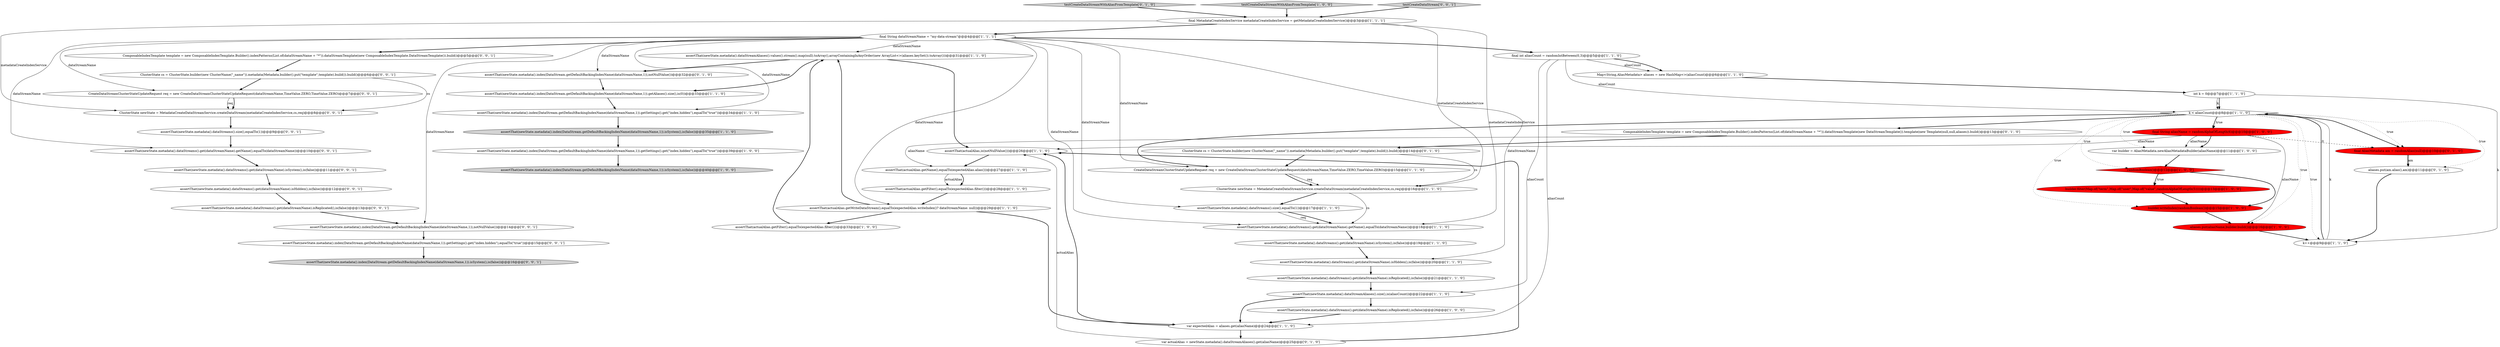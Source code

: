 digraph {
21 [style = filled, label = "assertThat(newState.metadata().index(DataStream.getDefaultBackingIndexName(dataStreamName,1)).isSystem(),is(false))@@@35@@@['1', '1', '0']", fillcolor = lightgray, shape = ellipse image = "AAA0AAABBB1BBB"];
11 [style = filled, label = "assertThat(newState.metadata().index(DataStream.getDefaultBackingIndexName(dataStreamName,1)).getSettings().get(\"index.hidden\"),equalTo(\"true\"))@@@34@@@['1', '1', '0']", fillcolor = white, shape = ellipse image = "AAA0AAABBB1BBB"];
24 [style = filled, label = "assertThat(newState.metadata().dataStreams().get(dataStreamName).isReplicated(),is(false))@@@26@@@['1', '0', '0']", fillcolor = white, shape = ellipse image = "AAA0AAABBB1BBB"];
53 [style = filled, label = "assertThat(newState.metadata().dataStreams().size(),equalTo(1))@@@9@@@['0', '0', '1']", fillcolor = white, shape = ellipse image = "AAA0AAABBB3BBB"];
8 [style = filled, label = "assertThat(newState.metadata().dataStreamAliases().values().stream().map(null).toArray(),arrayContainingInAnyOrder(new ArrayList<>(aliases.keySet()).toArray()))@@@31@@@['1', '1', '0']", fillcolor = white, shape = ellipse image = "AAA0AAABBB1BBB"];
44 [style = filled, label = "assertThat(newState.metadata().dataStreams().get(dataStreamName).isSystem(),is(false))@@@11@@@['0', '0', '1']", fillcolor = white, shape = ellipse image = "AAA0AAABBB3BBB"];
25 [style = filled, label = "assertThat(actualAlias.getName(),equalTo(expectedAlias.alias()))@@@27@@@['1', '1', '0']", fillcolor = white, shape = ellipse image = "AAA0AAABBB1BBB"];
31 [style = filled, label = "ClusterState newState = MetadataCreateDataStreamService.createDataStream(metadataCreateIndexService,cs,req)@@@16@@@['1', '1', '0']", fillcolor = white, shape = ellipse image = "AAA0AAABBB1BBB"];
12 [style = filled, label = "k < aliasCount@@@8@@@['1', '1', '0']", fillcolor = white, shape = diamond image = "AAA0AAABBB1BBB"];
50 [style = filled, label = "assertThat(newState.metadata().dataStreams().get(dataStreamName).isHidden(),is(false))@@@12@@@['0', '0', '1']", fillcolor = white, shape = ellipse image = "AAA0AAABBB3BBB"];
1 [style = filled, label = "k++@@@9@@@['1', '1', '0']", fillcolor = white, shape = ellipse image = "AAA0AAABBB1BBB"];
35 [style = filled, label = "final AliasMetadata am = randomAlias(null)@@@10@@@['0', '1', '0']", fillcolor = red, shape = ellipse image = "AAA1AAABBB2BBB"];
0 [style = filled, label = "assertThat(newState.metadata().dataStreams().get(dataStreamName).isHidden(),is(false))@@@20@@@['1', '1', '0']", fillcolor = white, shape = ellipse image = "AAA0AAABBB1BBB"];
29 [style = filled, label = "final String aliasName = randomAlphaOfLength(6)@@@10@@@['1', '0', '0']", fillcolor = red, shape = ellipse image = "AAA1AAABBB1BBB"];
47 [style = filled, label = "ClusterState cs = ClusterState.builder(new ClusterName(\"_name\")).metadata(Metadata.builder().put(\"template\",template).build()).build()@@@6@@@['0', '0', '1']", fillcolor = white, shape = ellipse image = "AAA0AAABBB3BBB"];
10 [style = filled, label = "var builder = AliasMetadata.newAliasMetadataBuilder(aliasName)@@@11@@@['1', '0', '0']", fillcolor = white, shape = ellipse image = "AAA0AAABBB1BBB"];
17 [style = filled, label = "randomBoolean()@@@12@@@['1', '0', '0']", fillcolor = red, shape = diamond image = "AAA1AAABBB1BBB"];
36 [style = filled, label = "testCreateDataStreamWithAliasFromTemplate['0', '1', '0']", fillcolor = lightgray, shape = diamond image = "AAA0AAABBB2BBB"];
19 [style = filled, label = "assertThat(newState.metadata().dataStreamAliases().size(),is(aliasCount))@@@22@@@['1', '1', '0']", fillcolor = white, shape = ellipse image = "AAA0AAABBB1BBB"];
20 [style = filled, label = "assertThat(newState.metadata().dataStreams().get(dataStreamName).isReplicated(),is(false))@@@21@@@['1', '1', '0']", fillcolor = white, shape = ellipse image = "AAA0AAABBB1BBB"];
48 [style = filled, label = "assertThat(newState.metadata().index(DataStream.getDefaultBackingIndexName(dataStreamName,1)).isSystem(),is(false))@@@16@@@['0', '0', '1']", fillcolor = lightgray, shape = ellipse image = "AAA0AAABBB3BBB"];
49 [style = filled, label = "assertThat(newState.metadata().index(DataStream.getDefaultBackingIndexName(dataStreamName,1)).getSettings().get(\"index.hidden\"),equalTo(\"true\"))@@@15@@@['0', '0', '1']", fillcolor = white, shape = ellipse image = "AAA0AAABBB3BBB"];
23 [style = filled, label = "final int aliasCount = randomIntBetween(0,3)@@@5@@@['1', '1', '0']", fillcolor = white, shape = ellipse image = "AAA0AAABBB1BBB"];
40 [style = filled, label = "var actualAlias = newState.metadata().dataStreamAliases().get(aliasName)@@@25@@@['0', '1', '0']", fillcolor = white, shape = ellipse image = "AAA0AAABBB2BBB"];
6 [style = filled, label = "final String dataStreamName = \"my-data-stream\"@@@4@@@['1', '1', '1']", fillcolor = white, shape = ellipse image = "AAA0AAABBB1BBB"];
37 [style = filled, label = "ComposableIndexTemplate template = new ComposableIndexTemplate.Builder().indexPatterns(List.of(dataStreamName + \"*\")).dataStreamTemplate(new DataStreamTemplate()).template(new Template(null,null,aliases)).build()@@@13@@@['0', '1', '0']", fillcolor = white, shape = ellipse image = "AAA0AAABBB2BBB"];
26 [style = filled, label = "Map<String,AliasMetadata> aliases = new HashMap<>(aliasCount)@@@6@@@['1', '1', '0']", fillcolor = white, shape = ellipse image = "AAA0AAABBB1BBB"];
30 [style = filled, label = "testCreateDataStreamWithAliasFromTemplate['1', '0', '0']", fillcolor = lightgray, shape = diamond image = "AAA0AAABBB1BBB"];
16 [style = filled, label = "assertThat(newState.metadata().dataStreams().size(),equalTo(1))@@@17@@@['1', '1', '0']", fillcolor = white, shape = ellipse image = "AAA0AAABBB1BBB"];
15 [style = filled, label = "var expectedAlias = aliases.get(aliasName)@@@24@@@['1', '1', '0']", fillcolor = white, shape = ellipse image = "AAA0AAABBB1BBB"];
5 [style = filled, label = "assertThat(newState.metadata().dataStreams().get(dataStreamName).isSystem(),is(false))@@@19@@@['1', '1', '0']", fillcolor = white, shape = ellipse image = "AAA0AAABBB1BBB"];
54 [style = filled, label = "testCreateDataStream['0', '0', '1']", fillcolor = lightgray, shape = diamond image = "AAA0AAABBB3BBB"];
4 [style = filled, label = "builder.writeIndex(randomBoolean())@@@15@@@['1', '0', '0']", fillcolor = red, shape = ellipse image = "AAA1AAABBB1BBB"];
39 [style = filled, label = "ClusterState cs = ClusterState.builder(new ClusterName(\"_name\")).metadata(Metadata.builder().put(\"template\",template).build()).build()@@@14@@@['0', '1', '0']", fillcolor = white, shape = ellipse image = "AAA0AAABBB2BBB"];
2 [style = filled, label = "assertThat(newState.metadata().index(DataStream.getDefaultBackingIndexName(dataStreamName,1)).getSettings().get(\"index.hidden\"),equalTo(\"true\"))@@@39@@@['1', '0', '0']", fillcolor = white, shape = ellipse image = "AAA0AAABBB1BBB"];
22 [style = filled, label = "assertThat(newState.metadata().index(DataStream.getDefaultBackingIndexName(dataStreamName,1)).isSystem(),is(false))@@@40@@@['1', '0', '0']", fillcolor = lightgray, shape = ellipse image = "AAA0AAABBB1BBB"];
43 [style = filled, label = "assertThat(newState.metadata().dataStreams().get(dataStreamName).isReplicated(),is(false))@@@13@@@['0', '0', '1']", fillcolor = white, shape = ellipse image = "AAA0AAABBB3BBB"];
14 [style = filled, label = "CreateDataStreamClusterStateUpdateRequest req = new CreateDataStreamClusterStateUpdateRequest(dataStreamName,TimeValue.ZERO,TimeValue.ZERO)@@@15@@@['1', '1', '0']", fillcolor = white, shape = ellipse image = "AAA0AAABBB1BBB"];
45 [style = filled, label = "ComposableIndexTemplate template = new ComposableIndexTemplate.Builder().indexPatterns(List.of(dataStreamName + \"*\")).dataStreamTemplate(new ComposableIndexTemplate.DataStreamTemplate()).build()@@@5@@@['0', '0', '1']", fillcolor = white, shape = ellipse image = "AAA0AAABBB3BBB"];
18 [style = filled, label = "assertThat(newState.metadata().index(DataStream.getDefaultBackingIndexName(dataStreamName,1)).getAliases().size(),is(0))@@@33@@@['1', '1', '0']", fillcolor = white, shape = ellipse image = "AAA0AAABBB1BBB"];
3 [style = filled, label = "int k = 0@@@7@@@['1', '1', '0']", fillcolor = white, shape = ellipse image = "AAA0AAABBB1BBB"];
42 [style = filled, label = "assertThat(newState.metadata().dataStreams().get(dataStreamName).getName(),equalTo(dataStreamName))@@@10@@@['0', '0', '1']", fillcolor = white, shape = ellipse image = "AAA0AAABBB3BBB"];
33 [style = filled, label = "assertThat(newState.metadata().dataStreams().get(dataStreamName).getName(),equalTo(dataStreamName))@@@18@@@['1', '1', '0']", fillcolor = white, shape = ellipse image = "AAA0AAABBB1BBB"];
46 [style = filled, label = "CreateDataStreamClusterStateUpdateRequest req = new CreateDataStreamClusterStateUpdateRequest(dataStreamName,TimeValue.ZERO,TimeValue.ZERO)@@@7@@@['0', '0', '1']", fillcolor = white, shape = ellipse image = "AAA0AAABBB3BBB"];
7 [style = filled, label = "assertThat(actualAlias,is(notNullValue()))@@@26@@@['1', '1', '0']", fillcolor = white, shape = ellipse image = "AAA0AAABBB1BBB"];
13 [style = filled, label = "final MetadataCreateIndexService metadataCreateIndexService = getMetadataCreateIndexService()@@@3@@@['1', '1', '1']", fillcolor = white, shape = ellipse image = "AAA0AAABBB1BBB"];
28 [style = filled, label = "assertThat(actualAlias.getFilter(),equalTo(expectedAlias.filter()))@@@33@@@['1', '0', '0']", fillcolor = white, shape = ellipse image = "AAA0AAABBB1BBB"];
34 [style = filled, label = "assertThat(actualAlias.getFilter(),equalTo(expectedAlias.filter()))@@@28@@@['1', '1', '0']", fillcolor = white, shape = ellipse image = "AAA0AAABBB1BBB"];
9 [style = filled, label = "builder.filter(Map.of(\"term\",Map.of(\"user\",Map.of(\"value\",randomAlphaOfLength(5)))))@@@13@@@['1', '0', '0']", fillcolor = red, shape = ellipse image = "AAA1AAABBB1BBB"];
38 [style = filled, label = "aliases.put(am.alias(),am)@@@11@@@['0', '1', '0']", fillcolor = white, shape = ellipse image = "AAA0AAABBB2BBB"];
32 [style = filled, label = "assertThat(actualAlias.getWriteDataStream(),equalTo(expectedAlias.writeIndex()? dataStreamName: null))@@@29@@@['1', '1', '0']", fillcolor = white, shape = ellipse image = "AAA0AAABBB1BBB"];
51 [style = filled, label = "assertThat(newState.metadata().index(DataStream.getDefaultBackingIndexName(dataStreamName,1)),notNullValue())@@@14@@@['0', '0', '1']", fillcolor = white, shape = ellipse image = "AAA0AAABBB3BBB"];
52 [style = filled, label = "ClusterState newState = MetadataCreateDataStreamService.createDataStream(metadataCreateIndexService,cs,req)@@@8@@@['0', '0', '1']", fillcolor = white, shape = ellipse image = "AAA0AAABBB3BBB"];
41 [style = filled, label = "assertThat(newState.metadata().index(DataStream.getDefaultBackingIndexName(dataStreamName,1)),notNullValue())@@@32@@@['0', '1', '0']", fillcolor = white, shape = ellipse image = "AAA0AAABBB2BBB"];
27 [style = filled, label = "aliases.put(aliasName,builder.build())@@@16@@@['1', '0', '0']", fillcolor = red, shape = ellipse image = "AAA1AAABBB1BBB"];
23->19 [style = solid, label="aliasCount"];
30->13 [style = bold, label=""];
25->34 [style = bold, label=""];
6->14 [style = solid, label="dataStreamName"];
6->33 [style = solid, label="dataStreamName"];
17->9 [style = bold, label=""];
6->41 [style = solid, label="dataStreamName"];
39->14 [style = bold, label=""];
49->48 [style = bold, label=""];
10->17 [style = bold, label=""];
23->15 [style = solid, label="aliasCount"];
12->35 [style = dotted, label="true"];
6->16 [style = solid, label="dataStreamName"];
21->2 [style = bold, label=""];
19->24 [style = bold, label=""];
16->33 [style = solid, label="req"];
42->44 [style = bold, label=""];
5->0 [style = bold, label=""];
29->10 [style = solid, label="aliasName"];
14->31 [style = solid, label="req"];
1->12 [style = bold, label=""];
34->32 [style = bold, label=""];
35->38 [style = bold, label=""];
19->15 [style = bold, label=""];
3->1 [style = solid, label="k"];
12->17 [style = dotted, label="true"];
50->43 [style = bold, label=""];
3->12 [style = solid, label="k"];
8->18 [style = bold, label=""];
18->11 [style = bold, label=""];
43->51 [style = bold, label=""];
6->46 [style = solid, label="dataStreamName"];
44->50 [style = bold, label=""];
6->8 [style = solid, label="dataStreamName"];
12->35 [style = bold, label=""];
12->37 [style = bold, label=""];
13->52 [style = solid, label="metadataCreateIndexService"];
12->27 [style = dotted, label="true"];
12->29 [style = bold, label=""];
12->10 [style = dotted, label="true"];
16->33 [style = bold, label=""];
12->14 [style = bold, label=""];
1->12 [style = solid, label="k"];
0->20 [style = bold, label=""];
12->4 [style = dotted, label="true"];
6->0 [style = solid, label="dataStreamName"];
20->19 [style = bold, label=""];
29->35 [style = dashed, label="0"];
8->41 [style = bold, label=""];
25->34 [style = solid, label="actualAlias"];
6->23 [style = bold, label=""];
26->3 [style = bold, label=""];
23->12 [style = solid, label="aliasCount"];
11->21 [style = bold, label=""];
23->26 [style = solid, label="aliasCount"];
53->42 [style = bold, label=""];
29->25 [style = solid, label="aliasName"];
3->12 [style = bold, label=""];
33->5 [style = bold, label=""];
38->1 [style = bold, label=""];
6->11 [style = solid, label="dataStreamName"];
29->27 [style = solid, label="aliasName"];
32->8 [style = bold, label=""];
36->13 [style = bold, label=""];
40->7 [style = solid, label="actualAlias"];
28->8 [style = bold, label=""];
14->31 [style = bold, label=""];
13->31 [style = solid, label="metadataCreateIndexService"];
29->10 [style = bold, label=""];
15->40 [style = bold, label=""];
13->6 [style = bold, label=""];
31->33 [style = solid, label="cs"];
41->18 [style = bold, label=""];
37->39 [style = bold, label=""];
17->4 [style = bold, label=""];
24->15 [style = bold, label=""];
27->1 [style = bold, label=""];
47->52 [style = solid, label="cs"];
52->53 [style = bold, label=""];
15->7 [style = bold, label=""];
12->29 [style = dotted, label="true"];
31->16 [style = bold, label=""];
35->38 [style = solid, label="am"];
9->4 [style = bold, label=""];
23->26 [style = bold, label=""];
12->1 [style = dotted, label="true"];
47->46 [style = bold, label=""];
13->33 [style = solid, label="metadataCreateIndexService"];
51->49 [style = bold, label=""];
12->38 [style = dotted, label="true"];
6->51 [style = solid, label="dataStreamName"];
46->52 [style = bold, label=""];
8->7 [style = bold, label=""];
29->7 [style = solid, label="aliasName"];
40->7 [style = bold, label=""];
54->13 [style = bold, label=""];
39->31 [style = solid, label="cs"];
6->32 [style = solid, label="dataStreamName"];
46->52 [style = solid, label="req"];
4->27 [style = bold, label=""];
17->9 [style = dotted, label="true"];
32->15 [style = bold, label=""];
45->47 [style = bold, label=""];
7->25 [style = bold, label=""];
6->42 [style = solid, label="dataStreamName"];
2->22 [style = bold, label=""];
6->45 [style = bold, label=""];
32->28 [style = bold, label=""];
}
